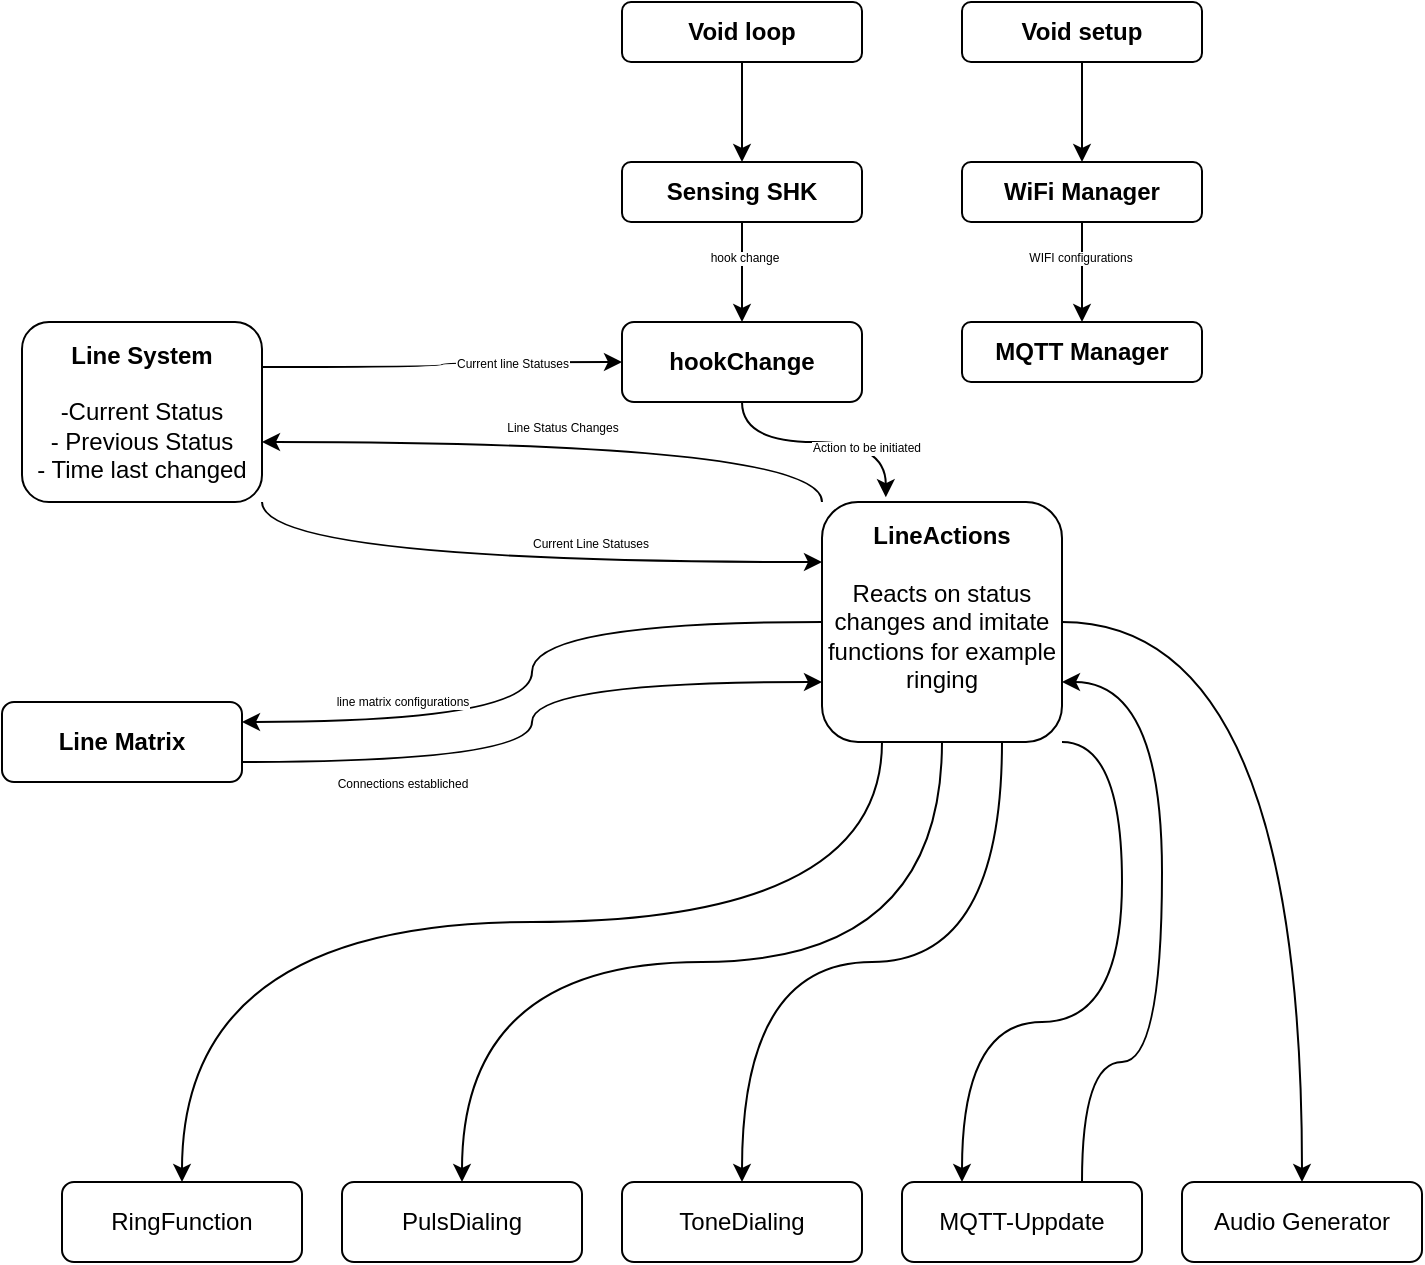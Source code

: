 <mxfile>
    <diagram name="Sida-1" id="nnDoThvHQ_QYUEsaVjcj">
        <mxGraphModel dx="846" dy="402" grid="1" gridSize="10" guides="1" tooltips="1" connect="1" arrows="1" fold="1" page="1" pageScale="1" pageWidth="827" pageHeight="1169" math="0" shadow="0">
            <root>
                <mxCell id="0"/>
                <mxCell id="1" parent="0"/>
                <mxCell id="XFpWWGiLl26WrSRfNVlt-15" style="edgeStyle=orthogonalEdgeStyle;rounded=0;orthogonalLoop=1;jettySize=auto;html=1;exitX=0.5;exitY=1;exitDx=0;exitDy=0;entryX=0.5;entryY=0;entryDx=0;entryDy=0;curved=1;" parent="1" source="XFpWWGiLl26WrSRfNVlt-1" target="XFpWWGiLl26WrSRfNVlt-4" edge="1">
                    <mxGeometry relative="1" as="geometry"/>
                </mxCell>
                <mxCell id="XFpWWGiLl26WrSRfNVlt-16" style="edgeStyle=orthogonalEdgeStyle;rounded=0;orthogonalLoop=1;jettySize=auto;html=1;exitX=0.5;exitY=1;exitDx=0;exitDy=0;entryX=0.5;entryY=0;entryDx=0;entryDy=0;curved=1;" parent="1" source="12" target="XFpWWGiLl26WrSRfNVlt-2" edge="1">
                    <mxGeometry relative="1" as="geometry"/>
                </mxCell>
                <mxCell id="XFpWWGiLl26WrSRfNVlt-1" value="&lt;b&gt;Void loop&lt;/b&gt;" style="rounded=1;whiteSpace=wrap;html=1;" parent="1" vertex="1">
                    <mxGeometry x="390" y="10" width="120" height="30" as="geometry"/>
                </mxCell>
                <mxCell id="XFpWWGiLl26WrSRfNVlt-17" style="edgeStyle=orthogonalEdgeStyle;rounded=0;orthogonalLoop=1;jettySize=auto;html=1;exitX=0.5;exitY=1;exitDx=0;exitDy=0;curved=1;" parent="1" source="XFpWWGiLl26WrSRfNVlt-2" target="XFpWWGiLl26WrSRfNVlt-3" edge="1">
                    <mxGeometry relative="1" as="geometry"/>
                </mxCell>
                <mxCell id="21" value="WIFI configurations" style="edgeLabel;html=1;align=center;verticalAlign=middle;resizable=0;points=[];fontSize=6;" vertex="1" connectable="0" parent="XFpWWGiLl26WrSRfNVlt-17">
                    <mxGeometry x="-0.305" y="-1" relative="1" as="geometry">
                        <mxPoint as="offset"/>
                    </mxGeometry>
                </mxCell>
                <mxCell id="XFpWWGiLl26WrSRfNVlt-2" value="&lt;b&gt;WiFi Manager&lt;/b&gt;" style="rounded=1;whiteSpace=wrap;html=1;" parent="1" vertex="1">
                    <mxGeometry x="560" y="90" width="120" height="30" as="geometry"/>
                </mxCell>
                <mxCell id="XFpWWGiLl26WrSRfNVlt-3" value="&lt;b&gt;MQTT Manager&lt;/b&gt;" style="rounded=1;whiteSpace=wrap;html=1;" parent="1" vertex="1">
                    <mxGeometry x="560" y="170" width="120" height="30" as="geometry"/>
                </mxCell>
                <mxCell id="14" style="edgeStyle=orthogonalEdgeStyle;curved=1;html=1;exitX=0.5;exitY=1;exitDx=0;exitDy=0;entryX=0.5;entryY=0;entryDx=0;entryDy=0;" edge="1" parent="1" source="XFpWWGiLl26WrSRfNVlt-4" target="8">
                    <mxGeometry relative="1" as="geometry"/>
                </mxCell>
                <mxCell id="20" value="hook change" style="edgeLabel;html=1;align=center;verticalAlign=middle;resizable=0;points=[];fontSize=6;" vertex="1" connectable="0" parent="14">
                    <mxGeometry x="-0.289" y="1" relative="1" as="geometry">
                        <mxPoint as="offset"/>
                    </mxGeometry>
                </mxCell>
                <mxCell id="XFpWWGiLl26WrSRfNVlt-4" value="&lt;b&gt;Sensing SHK&lt;/b&gt;" style="rounded=1;whiteSpace=wrap;html=1;" parent="1" vertex="1">
                    <mxGeometry x="390" y="90" width="120" height="30" as="geometry"/>
                </mxCell>
                <mxCell id="XFpWWGiLl26WrSRfNVlt-19" style="edgeStyle=orthogonalEdgeStyle;rounded=0;orthogonalLoop=1;jettySize=auto;html=1;exitX=1;exitY=1;exitDx=0;exitDy=0;curved=1;entryX=0;entryY=0.25;entryDx=0;entryDy=0;" parent="1" source="XFpWWGiLl26WrSRfNVlt-5" edge="1" target="XFpWWGiLl26WrSRfNVlt-6">
                    <mxGeometry relative="1" as="geometry">
                        <mxPoint x="490" y="320" as="targetPoint"/>
                    </mxGeometry>
                </mxCell>
                <mxCell id="23" value="Current Line Statuses" style="edgeLabel;html=1;align=center;verticalAlign=middle;resizable=0;points=[];fontSize=6;" vertex="1" connectable="0" parent="XFpWWGiLl26WrSRfNVlt-19">
                    <mxGeometry x="0.251" y="9" relative="1" as="geometry">
                        <mxPoint as="offset"/>
                    </mxGeometry>
                </mxCell>
                <mxCell id="2" style="edgeStyle=orthogonalEdgeStyle;html=1;exitX=0.25;exitY=1;exitDx=0;exitDy=0;entryX=0.5;entryY=0;entryDx=0;entryDy=0;curved=1;" parent="1" source="XFpWWGiLl26WrSRfNVlt-6" target="XFpWWGiLl26WrSRfNVlt-7" edge="1">
                    <mxGeometry relative="1" as="geometry">
                        <Array as="points">
                            <mxPoint x="520" y="470"/>
                            <mxPoint x="170" y="470"/>
                        </Array>
                    </mxGeometry>
                </mxCell>
                <mxCell id="24" style="edgeStyle=orthogonalEdgeStyle;curved=1;html=1;exitX=1;exitY=0.25;exitDx=0;exitDy=0;entryX=0;entryY=0.5;entryDx=0;entryDy=0;fontSize=6;" edge="1" parent="1" source="XFpWWGiLl26WrSRfNVlt-5" target="8">
                    <mxGeometry relative="1" as="geometry"/>
                </mxCell>
                <mxCell id="25" value="Current line Statuses" style="edgeLabel;html=1;align=center;verticalAlign=middle;resizable=0;points=[];fontSize=6;" vertex="1" connectable="0" parent="24">
                    <mxGeometry x="0.391" y="-1" relative="1" as="geometry">
                        <mxPoint as="offset"/>
                    </mxGeometry>
                </mxCell>
                <mxCell id="XFpWWGiLl26WrSRfNVlt-5" value="&lt;b&gt;Line System&lt;/b&gt;&lt;div&gt;&lt;br&gt;&lt;/div&gt;&lt;div&gt;-Current Status&lt;/div&gt;&lt;div&gt;- Previous Status&lt;/div&gt;&lt;div&gt;- Time last changed&lt;/div&gt;" style="rounded=1;whiteSpace=wrap;html=1;" parent="1" vertex="1">
                    <mxGeometry x="90" y="170" width="120" height="90" as="geometry"/>
                </mxCell>
                <mxCell id="XFpWWGiLl26WrSRfNVlt-18" style="edgeStyle=orthogonalEdgeStyle;rounded=0;orthogonalLoop=1;jettySize=auto;html=1;exitX=0;exitY=0;exitDx=0;exitDy=0;curved=1;" parent="1" source="XFpWWGiLl26WrSRfNVlt-6" target="XFpWWGiLl26WrSRfNVlt-5" edge="1">
                    <mxGeometry relative="1" as="geometry">
                        <Array as="points">
                            <mxPoint x="490" y="230"/>
                        </Array>
                    </mxGeometry>
                </mxCell>
                <mxCell id="22" value="Line Status Changes" style="edgeLabel;html=1;align=center;verticalAlign=middle;resizable=0;points=[];fontSize=6;" vertex="1" connectable="0" parent="XFpWWGiLl26WrSRfNVlt-18">
                    <mxGeometry x="-0.405" y="-7" relative="1" as="geometry">
                        <mxPoint x="-68" as="offset"/>
                    </mxGeometry>
                </mxCell>
                <mxCell id="3" style="edgeStyle=orthogonalEdgeStyle;curved=1;html=1;exitX=0.5;exitY=1;exitDx=0;exitDy=0;entryX=0.5;entryY=0;entryDx=0;entryDy=0;" parent="1" source="XFpWWGiLl26WrSRfNVlt-6" target="XFpWWGiLl26WrSRfNVlt-8" edge="1">
                    <mxGeometry relative="1" as="geometry">
                        <Array as="points">
                            <mxPoint x="550" y="490"/>
                            <mxPoint x="310" y="490"/>
                        </Array>
                    </mxGeometry>
                </mxCell>
                <mxCell id="4" style="edgeStyle=orthogonalEdgeStyle;curved=1;html=1;exitX=0.75;exitY=1;exitDx=0;exitDy=0;entryX=0.5;entryY=0;entryDx=0;entryDy=0;" parent="1" source="XFpWWGiLl26WrSRfNVlt-6" target="XFpWWGiLl26WrSRfNVlt-9" edge="1">
                    <mxGeometry relative="1" as="geometry">
                        <Array as="points">
                            <mxPoint x="580" y="490"/>
                            <mxPoint x="450" y="490"/>
                        </Array>
                    </mxGeometry>
                </mxCell>
                <mxCell id="5" style="edgeStyle=orthogonalEdgeStyle;curved=1;html=1;entryX=0.25;entryY=0;entryDx=0;entryDy=0;exitX=1;exitY=1;exitDx=0;exitDy=0;" parent="1" source="XFpWWGiLl26WrSRfNVlt-6" target="XFpWWGiLl26WrSRfNVlt-10" edge="1">
                    <mxGeometry relative="1" as="geometry">
                        <Array as="points">
                            <mxPoint x="640" y="380"/>
                            <mxPoint x="640" y="520"/>
                            <mxPoint x="560" y="520"/>
                        </Array>
                        <mxPoint x="620" y="340" as="sourcePoint"/>
                    </mxGeometry>
                </mxCell>
                <mxCell id="6" style="edgeStyle=orthogonalEdgeStyle;curved=1;html=1;exitX=1;exitY=0.5;exitDx=0;exitDy=0;" parent="1" source="XFpWWGiLl26WrSRfNVlt-6" target="XFpWWGiLl26WrSRfNVlt-11" edge="1">
                    <mxGeometry relative="1" as="geometry"/>
                </mxCell>
                <mxCell id="11" style="edgeStyle=orthogonalEdgeStyle;curved=1;html=1;exitX=0;exitY=0.5;exitDx=0;exitDy=0;entryX=1;entryY=0.25;entryDx=0;entryDy=0;" parent="1" source="XFpWWGiLl26WrSRfNVlt-6" target="10" edge="1">
                    <mxGeometry relative="1" as="geometry"/>
                </mxCell>
                <mxCell id="26" value="line matrix configurations" style="edgeLabel;html=1;align=center;verticalAlign=middle;resizable=0;points=[];fontSize=6;" vertex="1" connectable="0" parent="11">
                    <mxGeometry x="-0.252" y="7" relative="1" as="geometry">
                        <mxPoint x="-83" y="33" as="offset"/>
                    </mxGeometry>
                </mxCell>
                <mxCell id="XFpWWGiLl26WrSRfNVlt-6" value="&lt;b&gt;LineActions&lt;/b&gt;&lt;div&gt;&lt;br&gt;&lt;/div&gt;&lt;div&gt;Reacts on status changes and imitate functions for example ringing&lt;/div&gt;&lt;div&gt;&lt;br&gt;&lt;/div&gt;" style="rounded=1;whiteSpace=wrap;html=1;" parent="1" vertex="1">
                    <mxGeometry x="490" y="260" width="120" height="120" as="geometry"/>
                </mxCell>
                <mxCell id="XFpWWGiLl26WrSRfNVlt-7" value="RingFunction" style="rounded=1;whiteSpace=wrap;html=1;" parent="1" vertex="1">
                    <mxGeometry x="110" y="600" width="120" height="40" as="geometry"/>
                </mxCell>
                <mxCell id="XFpWWGiLl26WrSRfNVlt-8" value="PulsDialing" style="rounded=1;whiteSpace=wrap;html=1;" parent="1" vertex="1">
                    <mxGeometry x="250" y="600" width="120" height="40" as="geometry"/>
                </mxCell>
                <mxCell id="XFpWWGiLl26WrSRfNVlt-9" value="ToneDialing" style="rounded=1;whiteSpace=wrap;html=1;" parent="1" vertex="1">
                    <mxGeometry x="390" y="600" width="120" height="40" as="geometry"/>
                </mxCell>
                <mxCell id="13" style="edgeStyle=orthogonalEdgeStyle;curved=1;html=1;exitX=0.75;exitY=0;exitDx=0;exitDy=0;entryX=1;entryY=0.75;entryDx=0;entryDy=0;" edge="1" parent="1" source="XFpWWGiLl26WrSRfNVlt-10" target="XFpWWGiLl26WrSRfNVlt-6">
                    <mxGeometry relative="1" as="geometry">
                        <Array as="points">
                            <mxPoint x="620" y="540"/>
                            <mxPoint x="660" y="540"/>
                            <mxPoint x="660" y="350"/>
                        </Array>
                    </mxGeometry>
                </mxCell>
                <mxCell id="XFpWWGiLl26WrSRfNVlt-10" value="MQTT-Uppdate" style="rounded=1;whiteSpace=wrap;html=1;" parent="1" vertex="1">
                    <mxGeometry x="530" y="600" width="120" height="40" as="geometry"/>
                </mxCell>
                <mxCell id="XFpWWGiLl26WrSRfNVlt-11" value="Audio Generator" style="rounded=1;whiteSpace=wrap;html=1;" parent="1" vertex="1">
                    <mxGeometry x="670" y="600" width="120" height="40" as="geometry"/>
                </mxCell>
                <mxCell id="9" style="edgeStyle=orthogonalEdgeStyle;html=1;exitX=0.5;exitY=1;exitDx=0;exitDy=0;entryX=0.266;entryY=-0.02;entryDx=0;entryDy=0;entryPerimeter=0;curved=1;" parent="1" source="8" target="XFpWWGiLl26WrSRfNVlt-6" edge="1">
                    <mxGeometry relative="1" as="geometry">
                        <Array as="points">
                            <mxPoint x="450" y="230"/>
                            <mxPoint x="522" y="230"/>
                        </Array>
                    </mxGeometry>
                </mxCell>
                <mxCell id="19" value="Action to be initiated" style="edgeLabel;html=1;align=center;verticalAlign=middle;resizable=0;points=[];fontSize=6;" vertex="1" connectable="0" parent="9">
                    <mxGeometry x="0.367" y="-3" relative="1" as="geometry">
                        <mxPoint as="offset"/>
                    </mxGeometry>
                </mxCell>
                <mxCell id="8" value="&lt;b&gt;hookChange&lt;br&gt;&lt;/b&gt;" style="rounded=1;whiteSpace=wrap;html=1;" parent="1" vertex="1">
                    <mxGeometry x="390" y="170" width="120" height="40" as="geometry"/>
                </mxCell>
                <mxCell id="27" style="edgeStyle=orthogonalEdgeStyle;curved=1;html=1;exitX=1;exitY=0.75;exitDx=0;exitDy=0;entryX=0;entryY=0.75;entryDx=0;entryDy=0;fontSize=6;" edge="1" parent="1" source="10" target="XFpWWGiLl26WrSRfNVlt-6">
                    <mxGeometry relative="1" as="geometry"/>
                </mxCell>
                <mxCell id="28" value="Connections establiched" style="edgeLabel;html=1;align=center;verticalAlign=middle;resizable=0;points=[];fontSize=6;" vertex="1" connectable="0" parent="27">
                    <mxGeometry x="-0.033" y="9" relative="1" as="geometry">
                        <mxPoint x="-56" y="25" as="offset"/>
                    </mxGeometry>
                </mxCell>
                <mxCell id="10" value="&lt;b&gt;Line Matrix&lt;/b&gt;" style="rounded=1;whiteSpace=wrap;html=1;" parent="1" vertex="1">
                    <mxGeometry x="80" y="360" width="120" height="40" as="geometry"/>
                </mxCell>
                <mxCell id="12" value="&lt;b&gt;Void setup&lt;/b&gt;" style="rounded=1;whiteSpace=wrap;html=1;" vertex="1" parent="1">
                    <mxGeometry x="560" y="10" width="120" height="30" as="geometry"/>
                </mxCell>
            </root>
        </mxGraphModel>
    </diagram>
</mxfile>